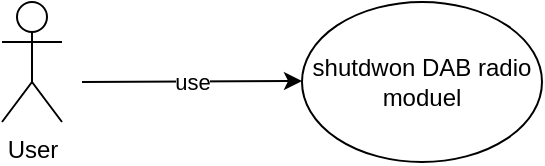 <mxfile version="22.1.2" type="device">
  <diagram name="Page-1" id="2smEruL10G2mfv5F0WW5">
    <mxGraphModel dx="1042" dy="663" grid="1" gridSize="10" guides="1" tooltips="1" connect="1" arrows="1" fold="1" page="1" pageScale="1" pageWidth="850" pageHeight="1100" math="0" shadow="0">
      <root>
        <mxCell id="0" />
        <mxCell id="1" parent="0" />
        <mxCell id="a_hJlFMY5BagxM1k5BaB-1" value="User" style="shape=umlActor;verticalLabelPosition=bottom;verticalAlign=top;html=1;outlineConnect=0;" parent="1" vertex="1">
          <mxGeometry x="290" y="40" width="30" height="60" as="geometry" />
        </mxCell>
        <mxCell id="a_hJlFMY5BagxM1k5BaB-2" value="shutdwon DAB radio moduel" style="ellipse;whiteSpace=wrap;html=1;" parent="1" vertex="1">
          <mxGeometry x="440" y="40" width="120" height="80" as="geometry" />
        </mxCell>
        <mxCell id="a_hJlFMY5BagxM1k5BaB-4" value="" style="endArrow=classic;html=1;rounded=0;" parent="1" edge="1">
          <mxGeometry relative="1" as="geometry">
            <mxPoint x="330" y="80" as="sourcePoint" />
            <mxPoint x="440" y="79.5" as="targetPoint" />
          </mxGeometry>
        </mxCell>
        <mxCell id="a_hJlFMY5BagxM1k5BaB-5" value="use" style="edgeLabel;resizable=0;html=1;align=center;verticalAlign=middle;" parent="a_hJlFMY5BagxM1k5BaB-4" connectable="0" vertex="1">
          <mxGeometry relative="1" as="geometry" />
        </mxCell>
      </root>
    </mxGraphModel>
  </diagram>
</mxfile>
